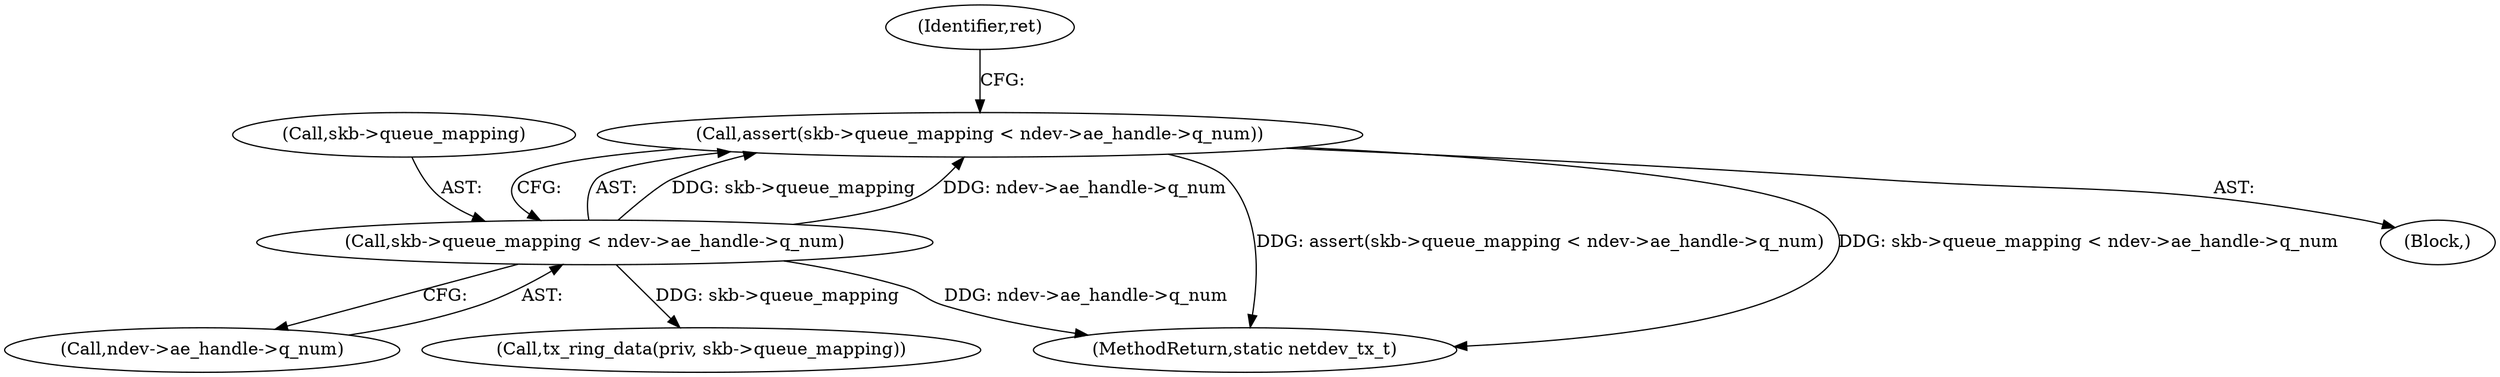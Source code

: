 digraph "0_linux_27463ad99f738ed93c7c8b3e2e5bc8c4853a2ff2@API" {
"1000110" [label="(Call,assert(skb->queue_mapping < ndev->ae_handle->q_num))"];
"1000111" [label="(Call,skb->queue_mapping < ndev->ae_handle->q_num)"];
"1000110" [label="(Call,assert(skb->queue_mapping < ndev->ae_handle->q_num))"];
"1000157" [label="(MethodReturn,static netdev_tx_t)"];
"1000115" [label="(Call,ndev->ae_handle->q_num)"];
"1000111" [label="(Call,skb->queue_mapping < ndev->ae_handle->q_num)"];
"1000103" [label="(Block,)"];
"1000126" [label="(Call,tx_ring_data(priv, skb->queue_mapping))"];
"1000121" [label="(Identifier,ret)"];
"1000112" [label="(Call,skb->queue_mapping)"];
"1000110" -> "1000103"  [label="AST: "];
"1000110" -> "1000111"  [label="CFG: "];
"1000111" -> "1000110"  [label="AST: "];
"1000121" -> "1000110"  [label="CFG: "];
"1000110" -> "1000157"  [label="DDG: assert(skb->queue_mapping < ndev->ae_handle->q_num)"];
"1000110" -> "1000157"  [label="DDG: skb->queue_mapping < ndev->ae_handle->q_num"];
"1000111" -> "1000110"  [label="DDG: skb->queue_mapping"];
"1000111" -> "1000110"  [label="DDG: ndev->ae_handle->q_num"];
"1000111" -> "1000115"  [label="CFG: "];
"1000112" -> "1000111"  [label="AST: "];
"1000115" -> "1000111"  [label="AST: "];
"1000111" -> "1000157"  [label="DDG: ndev->ae_handle->q_num"];
"1000111" -> "1000126"  [label="DDG: skb->queue_mapping"];
}
